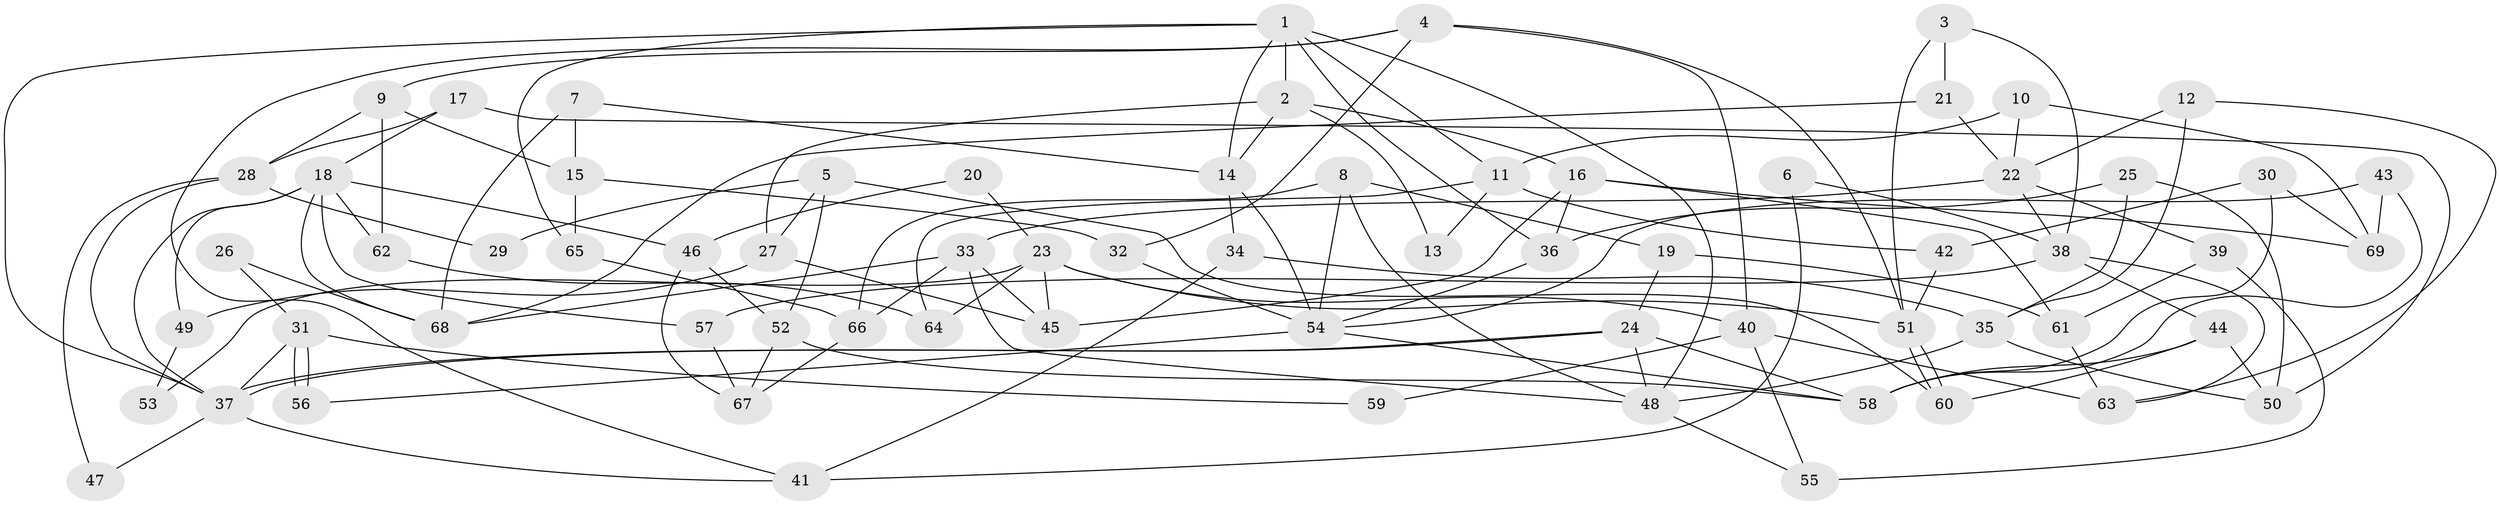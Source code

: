 // Generated by graph-tools (version 1.1) at 2025/01/03/09/25 03:01:57]
// undirected, 69 vertices, 138 edges
graph export_dot {
graph [start="1"]
  node [color=gray90,style=filled];
  1;
  2;
  3;
  4;
  5;
  6;
  7;
  8;
  9;
  10;
  11;
  12;
  13;
  14;
  15;
  16;
  17;
  18;
  19;
  20;
  21;
  22;
  23;
  24;
  25;
  26;
  27;
  28;
  29;
  30;
  31;
  32;
  33;
  34;
  35;
  36;
  37;
  38;
  39;
  40;
  41;
  42;
  43;
  44;
  45;
  46;
  47;
  48;
  49;
  50;
  51;
  52;
  53;
  54;
  55;
  56;
  57;
  58;
  59;
  60;
  61;
  62;
  63;
  64;
  65;
  66;
  67;
  68;
  69;
  1 -- 2;
  1 -- 36;
  1 -- 11;
  1 -- 14;
  1 -- 37;
  1 -- 48;
  1 -- 65;
  2 -- 16;
  2 -- 14;
  2 -- 13;
  2 -- 27;
  3 -- 51;
  3 -- 21;
  3 -- 38;
  4 -- 32;
  4 -- 41;
  4 -- 9;
  4 -- 40;
  4 -- 51;
  5 -- 27;
  5 -- 60;
  5 -- 29;
  5 -- 52;
  6 -- 38;
  6 -- 41;
  7 -- 14;
  7 -- 15;
  7 -- 68;
  8 -- 54;
  8 -- 48;
  8 -- 19;
  8 -- 66;
  9 -- 62;
  9 -- 15;
  9 -- 28;
  10 -- 69;
  10 -- 22;
  10 -- 11;
  11 -- 13;
  11 -- 42;
  11 -- 64;
  12 -- 22;
  12 -- 35;
  12 -- 63;
  14 -- 54;
  14 -- 34;
  15 -- 65;
  15 -- 32;
  16 -- 45;
  16 -- 61;
  16 -- 36;
  16 -- 69;
  17 -- 18;
  17 -- 28;
  17 -- 50;
  18 -- 37;
  18 -- 57;
  18 -- 46;
  18 -- 49;
  18 -- 62;
  18 -- 68;
  19 -- 24;
  19 -- 61;
  20 -- 46;
  20 -- 23;
  21 -- 22;
  21 -- 68;
  22 -- 38;
  22 -- 33;
  22 -- 39;
  23 -- 51;
  23 -- 40;
  23 -- 45;
  23 -- 53;
  23 -- 64;
  24 -- 37;
  24 -- 37;
  24 -- 48;
  24 -- 58;
  25 -- 35;
  25 -- 50;
  25 -- 36;
  26 -- 31;
  26 -- 68;
  27 -- 45;
  27 -- 49;
  28 -- 37;
  28 -- 29;
  28 -- 47;
  30 -- 69;
  30 -- 42;
  30 -- 58;
  31 -- 37;
  31 -- 56;
  31 -- 56;
  31 -- 59;
  32 -- 54;
  33 -- 68;
  33 -- 66;
  33 -- 45;
  33 -- 48;
  34 -- 35;
  34 -- 41;
  35 -- 48;
  35 -- 50;
  36 -- 54;
  37 -- 41;
  37 -- 47;
  38 -- 63;
  38 -- 44;
  38 -- 57;
  39 -- 61;
  39 -- 55;
  40 -- 55;
  40 -- 59;
  40 -- 63;
  42 -- 51;
  43 -- 58;
  43 -- 54;
  43 -- 69;
  44 -- 58;
  44 -- 50;
  44 -- 60;
  46 -- 52;
  46 -- 67;
  48 -- 55;
  49 -- 53;
  51 -- 60;
  51 -- 60;
  52 -- 58;
  52 -- 67;
  54 -- 58;
  54 -- 56;
  57 -- 67;
  61 -- 63;
  62 -- 64;
  65 -- 66;
  66 -- 67;
}
